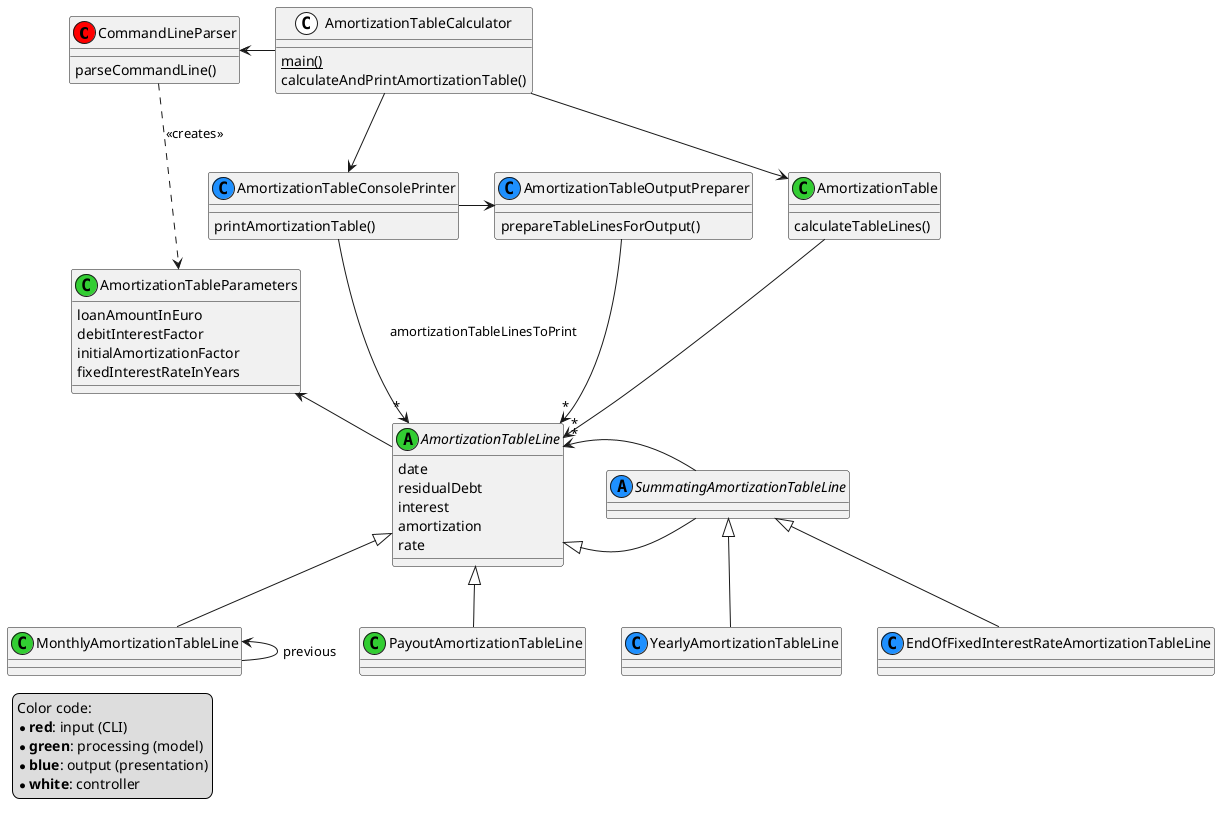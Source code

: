 @startuml

' This is a PlantUML file that describes a UML Class Diagram textually.
' See http://plantuml.com for more information.



class CommandLineParser << (C, red) >> {
    parseCommandLine()
}
CommandLineParser .down.> AmortizationTableParameters : << creates >>



class AmortizationTableCalculator << (C, white) >> {
    {static} main()
    calculateAndPrintAmortizationTable()
}
AmortizationTableCalculator -left-> CommandLineParser
AmortizationTableCalculator -down-> AmortizationTable
AmortizationTableCalculator -right-> AmortizationTableConsolePrinter



class AmortizationTableConsolePrinter << (C,dodgerblue) >> {
    printAmortizationTable()
}
AmortizationTableConsolePrinter -> AmortizationTableOutputPreparer
AmortizationTableConsolePrinter --> "*" AmortizationTableLine : amortizationTableLinesToPrint



class AmortizationTableOutputPreparer << (C,dodgerblue) >> {
    prepareTableLinesForOutput()
}
AmortizationTableOutputPreparer --> "*" AmortizationTableLine



class AmortizationTable << (C,limegreen) >> {
    calculateTableLines()
}
AmortizationTable -down-> "*" AmortizationTableLine



class AmortizationTableParameters << (C,limegreen) >> {
    loanAmountInEuro
    debitInterestFactor
    initialAmortizationFactor
    fixedInterestRateInYears
}



abstract class AmortizationTableLine << (A,limegreen) >> {
    date
    residualDebt
    interest
    amortization
    rate
}
AmortizationTableLine -left-> AmortizationTableParameters



abstract class SummatingAmortizationTableLine << (A,dodgerblue) >> {
}
AmortizationTableLine <|- SummatingAmortizationTableLine
SummatingAmortizationTableLine -> "*" AmortizationTableLine



class PayoutAmortizationTableLine << (C,limegreen) >> {
}
AmortizationTableLine <|-- PayoutAmortizationTableLine



class MonthlyAmortizationTableLine << (C,limegreen) >> {
}
AmortizationTableLine <|-- MonthlyAmortizationTableLine
MonthlyAmortizationTableLine -up-> MonthlyAmortizationTableLine : previous



class YearlyAmortizationTableLine << (C,dodgerblue) >> {
}
SummatingAmortizationTableLine <|-- YearlyAmortizationTableLine



class EndOfFixedInterestRateAmortizationTableLine << (C,dodgerblue) >> {
}
SummatingAmortizationTableLine <|-- EndOfFixedInterestRateAmortizationTableLine



legend left
  Color code:
  *<b>red</b>: input (CLI)
  *<b>green</b>: processing (model)
  *<b>blue</b>: output (presentation)
  *<b>white</b>: controller
endlegend

@enduml